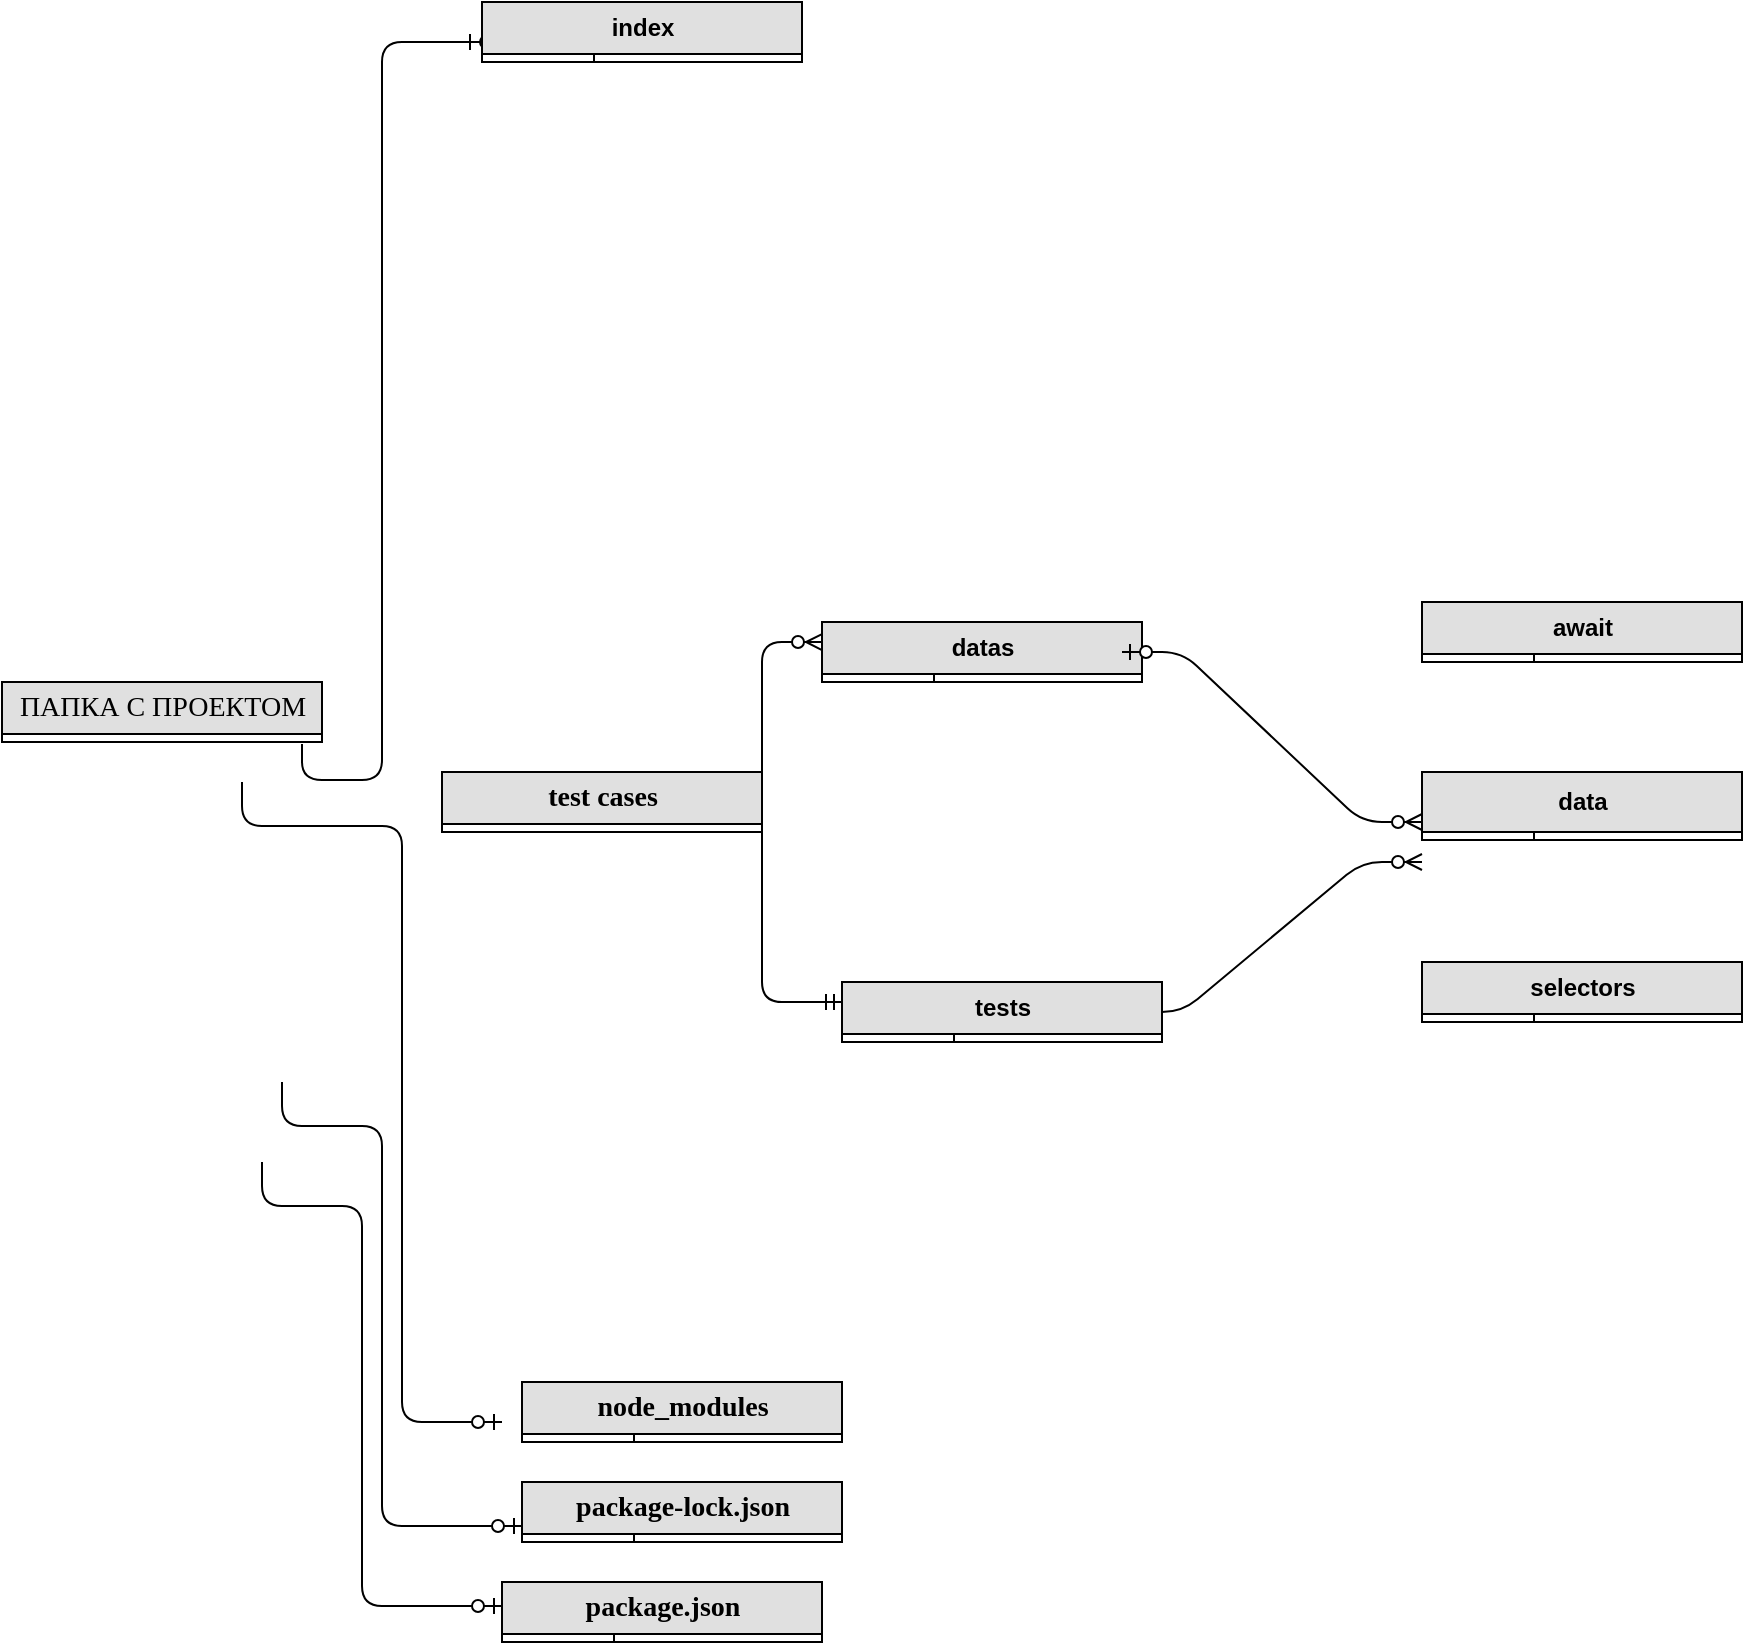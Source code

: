 <mxfile version="16.0.3" type="github">
  <diagram name="Page-1" id="e56a1550-8fbb-45ad-956c-1786394a9013">
    <mxGraphModel dx="1350" dy="800" grid="1" gridSize="10" guides="1" tooltips="1" connect="1" arrows="1" fold="1" page="1" pageScale="1" pageWidth="1100" pageHeight="850" background="none" math="0" shadow="0">
      <root>
        <mxCell id="0" />
        <mxCell id="1" parent="0" />
        <mxCell id="2e49270ec7c68f3f-1" value="&lt;b&gt;test cases&lt;/b&gt;" style="swimlane;html=1;fontStyle=0;childLayout=stackLayout;horizontal=1;startSize=26;fillColor=#e0e0e0;horizontalStack=0;resizeParent=1;resizeLast=0;collapsible=1;marginBottom=0;swimlaneFillColor=#ffffff;align=center;rounded=0;shadow=0;comic=0;labelBackgroundColor=none;strokeWidth=1;fontFamily=Verdana;fontSize=14" parent="1" vertex="1">
          <mxGeometry x="240" y="395" width="160" height="30" as="geometry" />
        </mxCell>
        <mxCell id="2e49270ec7c68f3f-58" value="" style="edgeStyle=orthogonalEdgeStyle;html=1;endArrow=ERzeroToMany;startArrow=ERmandOne;labelBackgroundColor=none;fontFamily=Verdana;fontSize=14;entryX=0;entryY=0.308;entryPerimeter=0;exitX=0;exitY=0.5;" parent="1" edge="1">
          <mxGeometry width="100" height="100" relative="1" as="geometry">
            <mxPoint x="440" y="510" as="sourcePoint" />
            <mxPoint x="430" y="330.008" as="targetPoint" />
            <Array as="points">
              <mxPoint x="400" y="510" />
              <mxPoint x="400" y="330" />
            </Array>
          </mxGeometry>
        </mxCell>
        <mxCell id="2e49270ec7c68f3f-63" value="" style="edgeStyle=entityRelationEdgeStyle;html=1;endArrow=ERzeroToMany;startArrow=ERzeroToOne;labelBackgroundColor=none;fontFamily=Verdana;fontSize=14;exitX=1;exitY=0.5;" parent="1" edge="1">
          <mxGeometry width="100" height="100" relative="1" as="geometry">
            <mxPoint x="580" y="515" as="sourcePoint" />
            <mxPoint x="730" y="440" as="targetPoint" />
          </mxGeometry>
        </mxCell>
        <mxCell id="2e49270ec7c68f3f-80" value="ПАПКА С ПРОЕКТОМ" style="swimlane;html=1;fontStyle=0;childLayout=stackLayout;horizontal=1;startSize=26;fillColor=#e0e0e0;horizontalStack=0;resizeParent=1;resizeLast=0;collapsible=1;marginBottom=0;swimlaneFillColor=#ffffff;align=center;rounded=0;shadow=0;comic=0;labelBackgroundColor=none;strokeWidth=1;fontFamily=Verdana;fontSize=14" parent="1" vertex="1">
          <mxGeometry x="20" y="350" width="160" height="30" as="geometry" />
        </mxCell>
        <mxCell id="2e49270ec7c68f3f-91" value="" style="edgeStyle=orthogonalEdgeStyle;html=1;endArrow=ERzeroToOne;endFill=1;labelBackgroundColor=none;fontFamily=Verdana;fontSize=14;exitX=1;exitY=0.5;" parent="1" edge="1">
          <mxGeometry width="100" height="100" relative="1" as="geometry">
            <mxPoint x="170" y="381" as="sourcePoint" />
            <mxPoint x="250" y="30" as="targetPoint" />
            <Array as="points">
              <mxPoint x="170" y="399" />
              <mxPoint x="210" y="399" />
              <mxPoint x="210" y="30" />
              <mxPoint x="290" y="30" />
            </Array>
          </mxGeometry>
        </mxCell>
        <mxCell id="2e49270ec7c68f3f-92" value="" style="edgeStyle=orthogonalEdgeStyle;html=1;endArrow=ERzeroToOne;endFill=1;labelBackgroundColor=none;fontFamily=Verdana;fontSize=14;entryX=0;entryY=0.5;exitX=1;exitY=0.5;" parent="1" edge="1">
          <mxGeometry width="100" height="100" relative="1" as="geometry">
            <mxPoint x="150" y="590" as="sourcePoint" />
            <mxPoint x="270" y="812" as="targetPoint" />
            <Array as="points">
              <mxPoint x="200" y="612" />
              <mxPoint x="200" y="812" />
            </Array>
          </mxGeometry>
        </mxCell>
        <mxCell id="5_Ihf_zHRVemHmPZ1YKh-1" value="&lt;span style=&quot;font-family: &amp;#34;helvetica&amp;#34; ; font-size: 12px ; font-weight: 700 ; text-align: left&quot;&gt;index&lt;/span&gt;" style="swimlane;html=1;fontStyle=0;childLayout=stackLayout;horizontal=1;startSize=26;fillColor=#e0e0e0;horizontalStack=0;resizeParent=1;resizeLast=0;collapsible=1;marginBottom=0;swimlaneFillColor=#ffffff;align=center;rounded=0;shadow=0;comic=0;labelBackgroundColor=none;strokeWidth=1;fontFamily=Verdana;fontSize=14" vertex="1" parent="1">
          <mxGeometry x="260" y="10" width="160" height="30" as="geometry" />
        </mxCell>
        <mxCell id="5_Ihf_zHRVemHmPZ1YKh-2" value="" style="shape=partialRectangle;top=0;left=0;right=0;bottom=0;html=1;align=left;verticalAlign=middle;fillColor=none;spacingLeft=60;spacingRight=4;whiteSpace=wrap;overflow=hidden;rotatable=0;points=[[0,0.5],[1,0.5]];portConstraint=eastwest;dropTarget=0;fontStyle=5;" vertex="1" parent="5_Ihf_zHRVemHmPZ1YKh-1">
          <mxGeometry y="26" width="160" height="4" as="geometry" />
        </mxCell>
        <mxCell id="5_Ihf_zHRVemHmPZ1YKh-3" value="" style="shape=partialRectangle;fontStyle=1;top=0;left=0;bottom=0;html=1;fillColor=none;align=left;verticalAlign=middle;spacingLeft=4;spacingRight=4;whiteSpace=wrap;overflow=hidden;rotatable=0;points=[];portConstraint=eastwest;part=1;" vertex="1" connectable="0" parent="5_Ihf_zHRVemHmPZ1YKh-2">
          <mxGeometry width="56" height="4" as="geometry" />
        </mxCell>
        <mxCell id="5_Ihf_zHRVemHmPZ1YKh-4" value="&lt;b&gt;node_modules&lt;/b&gt;" style="swimlane;html=1;fontStyle=0;childLayout=stackLayout;horizontal=1;startSize=26;fillColor=#e0e0e0;horizontalStack=0;resizeParent=1;resizeLast=0;collapsible=1;marginBottom=0;swimlaneFillColor=#ffffff;align=center;rounded=0;shadow=0;comic=0;labelBackgroundColor=none;strokeWidth=1;fontFamily=Verdana;fontSize=14" vertex="1" parent="1">
          <mxGeometry x="280" y="700" width="160" height="30" as="geometry" />
        </mxCell>
        <mxCell id="5_Ihf_zHRVemHmPZ1YKh-5" value="" style="shape=partialRectangle;top=0;left=0;right=0;bottom=0;html=1;align=left;verticalAlign=middle;fillColor=none;spacingLeft=60;spacingRight=4;whiteSpace=wrap;overflow=hidden;rotatable=0;points=[[0,0.5],[1,0.5]];portConstraint=eastwest;dropTarget=0;fontStyle=5;" vertex="1" parent="5_Ihf_zHRVemHmPZ1YKh-4">
          <mxGeometry y="26" width="160" height="4" as="geometry" />
        </mxCell>
        <mxCell id="5_Ihf_zHRVemHmPZ1YKh-6" value="" style="shape=partialRectangle;fontStyle=1;top=0;left=0;bottom=0;html=1;fillColor=none;align=left;verticalAlign=middle;spacingLeft=4;spacingRight=4;whiteSpace=wrap;overflow=hidden;rotatable=0;points=[];portConstraint=eastwest;part=1;" vertex="1" connectable="0" parent="5_Ihf_zHRVemHmPZ1YKh-5">
          <mxGeometry width="56" height="4" as="geometry" />
        </mxCell>
        <mxCell id="5_Ihf_zHRVemHmPZ1YKh-7" value="&lt;b&gt;package-lock.json&lt;/b&gt;" style="swimlane;html=1;fontStyle=0;childLayout=stackLayout;horizontal=1;startSize=26;fillColor=#e0e0e0;horizontalStack=0;resizeParent=1;resizeLast=0;collapsible=1;marginBottom=0;swimlaneFillColor=#ffffff;align=center;rounded=0;shadow=0;comic=0;labelBackgroundColor=none;strokeWidth=1;fontFamily=Verdana;fontSize=14" vertex="1" parent="1">
          <mxGeometry x="280" y="750" width="160" height="30" as="geometry" />
        </mxCell>
        <mxCell id="5_Ihf_zHRVemHmPZ1YKh-8" value="" style="shape=partialRectangle;top=0;left=0;right=0;bottom=0;html=1;align=left;verticalAlign=middle;fillColor=none;spacingLeft=60;spacingRight=4;whiteSpace=wrap;overflow=hidden;rotatable=0;points=[[0,0.5],[1,0.5]];portConstraint=eastwest;dropTarget=0;fontStyle=5;" vertex="1" parent="5_Ihf_zHRVemHmPZ1YKh-7">
          <mxGeometry y="26" width="160" height="4" as="geometry" />
        </mxCell>
        <mxCell id="5_Ihf_zHRVemHmPZ1YKh-9" value="" style="shape=partialRectangle;fontStyle=1;top=0;left=0;bottom=0;html=1;fillColor=none;align=left;verticalAlign=middle;spacingLeft=4;spacingRight=4;whiteSpace=wrap;overflow=hidden;rotatable=0;points=[];portConstraint=eastwest;part=1;" vertex="1" connectable="0" parent="5_Ihf_zHRVemHmPZ1YKh-8">
          <mxGeometry width="56" height="4" as="geometry" />
        </mxCell>
        <mxCell id="5_Ihf_zHRVemHmPZ1YKh-10" value="&lt;b&gt;package.json&lt;/b&gt;" style="swimlane;html=1;fontStyle=0;childLayout=stackLayout;horizontal=1;startSize=26;fillColor=#e0e0e0;horizontalStack=0;resizeParent=1;resizeLast=0;collapsible=1;marginBottom=0;swimlaneFillColor=#ffffff;align=center;rounded=0;shadow=0;comic=0;labelBackgroundColor=none;strokeWidth=1;fontFamily=Verdana;fontSize=14" vertex="1" parent="1">
          <mxGeometry x="270" y="800" width="160" height="30" as="geometry" />
        </mxCell>
        <mxCell id="5_Ihf_zHRVemHmPZ1YKh-11" value="" style="shape=partialRectangle;top=0;left=0;right=0;bottom=0;html=1;align=left;verticalAlign=middle;fillColor=none;spacingLeft=60;spacingRight=4;whiteSpace=wrap;overflow=hidden;rotatable=0;points=[[0,0.5],[1,0.5]];portConstraint=eastwest;dropTarget=0;fontStyle=5;" vertex="1" parent="5_Ihf_zHRVemHmPZ1YKh-10">
          <mxGeometry y="26" width="160" height="4" as="geometry" />
        </mxCell>
        <mxCell id="5_Ihf_zHRVemHmPZ1YKh-12" value="" style="shape=partialRectangle;fontStyle=1;top=0;left=0;bottom=0;html=1;fillColor=none;align=left;verticalAlign=middle;spacingLeft=4;spacingRight=4;whiteSpace=wrap;overflow=hidden;rotatable=0;points=[];portConstraint=eastwest;part=1;" vertex="1" connectable="0" parent="5_Ihf_zHRVemHmPZ1YKh-11">
          <mxGeometry width="56" height="4" as="geometry" />
        </mxCell>
        <mxCell id="5_Ihf_zHRVemHmPZ1YKh-16" value="" style="edgeStyle=orthogonalEdgeStyle;html=1;endArrow=ERzeroToOne;endFill=1;labelBackgroundColor=none;fontFamily=Verdana;fontSize=14;entryX=0;entryY=0.5;exitX=1;exitY=0.5;" edge="1" parent="1">
          <mxGeometry width="100" height="100" relative="1" as="geometry">
            <mxPoint x="160" y="550" as="sourcePoint" />
            <mxPoint x="280" y="772" as="targetPoint" />
            <Array as="points">
              <mxPoint x="210" y="572" />
              <mxPoint x="210" y="772" />
            </Array>
          </mxGeometry>
        </mxCell>
        <mxCell id="5_Ihf_zHRVemHmPZ1YKh-17" value="" style="edgeStyle=orthogonalEdgeStyle;html=1;endArrow=ERzeroToOne;endFill=1;labelBackgroundColor=none;fontFamily=Verdana;fontSize=14;exitX=1;exitY=0.5;" edge="1" parent="1">
          <mxGeometry width="100" height="100" relative="1" as="geometry">
            <mxPoint x="140" y="400" as="sourcePoint" />
            <mxPoint x="270" y="720" as="targetPoint" />
            <Array as="points">
              <mxPoint x="140" y="422" />
              <mxPoint x="220" y="422" />
              <mxPoint x="220" y="720" />
              <mxPoint x="260" y="720" />
            </Array>
          </mxGeometry>
        </mxCell>
        <mxCell id="5_Ihf_zHRVemHmPZ1YKh-18" value="&lt;span style=&quot;font-family: &amp;#34;helvetica&amp;#34; ; font-size: 12px ; font-weight: 700 ; text-align: left&quot;&gt;datas&lt;/span&gt;" style="swimlane;html=1;fontStyle=0;childLayout=stackLayout;horizontal=1;startSize=26;fillColor=#e0e0e0;horizontalStack=0;resizeParent=1;resizeLast=0;collapsible=1;marginBottom=0;swimlaneFillColor=#ffffff;align=center;rounded=0;shadow=0;comic=0;labelBackgroundColor=none;strokeWidth=1;fontFamily=Verdana;fontSize=14" vertex="1" parent="1">
          <mxGeometry x="430" y="320" width="160" height="30" as="geometry" />
        </mxCell>
        <mxCell id="5_Ihf_zHRVemHmPZ1YKh-19" value="" style="shape=partialRectangle;top=0;left=0;right=0;bottom=0;html=1;align=left;verticalAlign=middle;fillColor=none;spacingLeft=60;spacingRight=4;whiteSpace=wrap;overflow=hidden;rotatable=0;points=[[0,0.5],[1,0.5]];portConstraint=eastwest;dropTarget=0;fontStyle=5;" vertex="1" parent="5_Ihf_zHRVemHmPZ1YKh-18">
          <mxGeometry y="26" width="160" height="4" as="geometry" />
        </mxCell>
        <mxCell id="5_Ihf_zHRVemHmPZ1YKh-20" value="" style="shape=partialRectangle;fontStyle=1;top=0;left=0;bottom=0;html=1;fillColor=none;align=left;verticalAlign=middle;spacingLeft=4;spacingRight=4;whiteSpace=wrap;overflow=hidden;rotatable=0;points=[];portConstraint=eastwest;part=1;" vertex="1" connectable="0" parent="5_Ihf_zHRVemHmPZ1YKh-19">
          <mxGeometry width="56" height="4" as="geometry" />
        </mxCell>
        <mxCell id="5_Ihf_zHRVemHmPZ1YKh-21" value="&lt;span style=&quot;font-family: &amp;#34;helvetica&amp;#34; ; font-size: 12px ; font-weight: 700 ; text-align: left&quot;&gt;tests&lt;/span&gt;" style="swimlane;html=1;fontStyle=0;childLayout=stackLayout;horizontal=1;startSize=26;fillColor=#e0e0e0;horizontalStack=0;resizeParent=1;resizeLast=0;collapsible=1;marginBottom=0;swimlaneFillColor=#ffffff;align=center;rounded=0;shadow=0;comic=0;labelBackgroundColor=none;strokeWidth=1;fontFamily=Verdana;fontSize=14" vertex="1" parent="1">
          <mxGeometry x="440" y="500" width="160" height="30" as="geometry" />
        </mxCell>
        <mxCell id="5_Ihf_zHRVemHmPZ1YKh-22" value="" style="shape=partialRectangle;top=0;left=0;right=0;bottom=0;html=1;align=left;verticalAlign=middle;fillColor=none;spacingLeft=60;spacingRight=4;whiteSpace=wrap;overflow=hidden;rotatable=0;points=[[0,0.5],[1,0.5]];portConstraint=eastwest;dropTarget=0;fontStyle=5;" vertex="1" parent="5_Ihf_zHRVemHmPZ1YKh-21">
          <mxGeometry y="26" width="160" height="4" as="geometry" />
        </mxCell>
        <mxCell id="5_Ihf_zHRVemHmPZ1YKh-23" value="" style="shape=partialRectangle;fontStyle=1;top=0;left=0;bottom=0;html=1;fillColor=none;align=left;verticalAlign=middle;spacingLeft=4;spacingRight=4;whiteSpace=wrap;overflow=hidden;rotatable=0;points=[];portConstraint=eastwest;part=1;" vertex="1" connectable="0" parent="5_Ihf_zHRVemHmPZ1YKh-22">
          <mxGeometry width="56" height="4" as="geometry" />
        </mxCell>
        <mxCell id="5_Ihf_zHRVemHmPZ1YKh-25" value="" style="edgeStyle=entityRelationEdgeStyle;html=1;endArrow=ERzeroToMany;startArrow=ERzeroToOne;labelBackgroundColor=none;fontFamily=Verdana;fontSize=14;exitX=1;exitY=0.5;jumpSize=2;" edge="1" parent="1">
          <mxGeometry width="100" height="100" relative="1" as="geometry">
            <mxPoint x="580" y="335" as="sourcePoint" />
            <mxPoint x="730" y="420" as="targetPoint" />
          </mxGeometry>
        </mxCell>
        <mxCell id="5_Ihf_zHRVemHmPZ1YKh-26" value="&lt;span style=&quot;font-family: &amp;#34;helvetica&amp;#34; ; font-size: 12px ; font-weight: 700 ; text-align: left&quot;&gt;await&lt;/span&gt;" style="swimlane;html=1;fontStyle=0;childLayout=stackLayout;horizontal=1;startSize=26;fillColor=#e0e0e0;horizontalStack=0;resizeParent=1;resizeLast=0;collapsible=1;marginBottom=0;swimlaneFillColor=#ffffff;align=center;rounded=0;shadow=0;comic=0;labelBackgroundColor=none;strokeWidth=1;fontFamily=Verdana;fontSize=14" vertex="1" parent="1">
          <mxGeometry x="730" y="310" width="160" height="30" as="geometry" />
        </mxCell>
        <mxCell id="5_Ihf_zHRVemHmPZ1YKh-27" value="" style="shape=partialRectangle;top=0;left=0;right=0;bottom=0;html=1;align=left;verticalAlign=middle;fillColor=none;spacingLeft=60;spacingRight=4;whiteSpace=wrap;overflow=hidden;rotatable=0;points=[[0,0.5],[1,0.5]];portConstraint=eastwest;dropTarget=0;fontStyle=5;" vertex="1" parent="5_Ihf_zHRVemHmPZ1YKh-26">
          <mxGeometry y="26" width="160" height="4" as="geometry" />
        </mxCell>
        <mxCell id="5_Ihf_zHRVemHmPZ1YKh-28" value="" style="shape=partialRectangle;fontStyle=1;top=0;left=0;bottom=0;html=1;fillColor=none;align=left;verticalAlign=middle;spacingLeft=4;spacingRight=4;whiteSpace=wrap;overflow=hidden;rotatable=0;points=[];portConstraint=eastwest;part=1;" vertex="1" connectable="0" parent="5_Ihf_zHRVemHmPZ1YKh-27">
          <mxGeometry width="56" height="4" as="geometry" />
        </mxCell>
        <mxCell id="5_Ihf_zHRVemHmPZ1YKh-29" value="&lt;span style=&quot;font-family: &amp;#34;helvetica&amp;#34; ; font-size: 12px ; font-weight: 700 ; text-align: left&quot;&gt;data&lt;/span&gt;" style="swimlane;html=1;fontStyle=0;childLayout=stackLayout;horizontal=1;startSize=30;fillColor=#e0e0e0;horizontalStack=0;resizeParent=1;resizeLast=0;collapsible=1;marginBottom=0;swimlaneFillColor=#ffffff;align=center;rounded=0;shadow=0;comic=0;labelBackgroundColor=none;strokeWidth=1;fontFamily=Verdana;fontSize=14" vertex="1" parent="1">
          <mxGeometry x="730" y="395" width="160" height="34" as="geometry" />
        </mxCell>
        <mxCell id="5_Ihf_zHRVemHmPZ1YKh-30" value="" style="shape=partialRectangle;top=0;left=0;right=0;bottom=0;html=1;align=left;verticalAlign=middle;fillColor=none;spacingLeft=60;spacingRight=4;whiteSpace=wrap;overflow=hidden;rotatable=0;points=[[0,0.5],[1,0.5]];portConstraint=eastwest;dropTarget=0;fontStyle=5;" vertex="1" parent="5_Ihf_zHRVemHmPZ1YKh-29">
          <mxGeometry y="30" width="160" height="4" as="geometry" />
        </mxCell>
        <mxCell id="5_Ihf_zHRVemHmPZ1YKh-31" value="" style="shape=partialRectangle;fontStyle=1;top=0;left=0;bottom=0;html=1;fillColor=none;align=left;verticalAlign=middle;spacingLeft=4;spacingRight=4;whiteSpace=wrap;overflow=hidden;rotatable=0;points=[];portConstraint=eastwest;part=1;" vertex="1" connectable="0" parent="5_Ihf_zHRVemHmPZ1YKh-30">
          <mxGeometry width="56" height="4" as="geometry" />
        </mxCell>
        <mxCell id="5_Ihf_zHRVemHmPZ1YKh-32" value="&lt;span style=&quot;font-family: &amp;#34;helvetica&amp;#34; ; font-size: 12px ; font-weight: 700 ; text-align: left&quot;&gt;selectors&lt;/span&gt;" style="swimlane;html=1;fontStyle=0;childLayout=stackLayout;horizontal=1;startSize=26;fillColor=#e0e0e0;horizontalStack=0;resizeParent=1;resizeLast=0;collapsible=1;marginBottom=0;swimlaneFillColor=#ffffff;align=center;rounded=0;shadow=0;comic=0;labelBackgroundColor=none;strokeWidth=1;fontFamily=Verdana;fontSize=14" vertex="1" parent="1">
          <mxGeometry x="730" y="490" width="160" height="30" as="geometry" />
        </mxCell>
        <mxCell id="5_Ihf_zHRVemHmPZ1YKh-33" value="" style="shape=partialRectangle;top=0;left=0;right=0;bottom=0;html=1;align=left;verticalAlign=middle;fillColor=none;spacingLeft=60;spacingRight=4;whiteSpace=wrap;overflow=hidden;rotatable=0;points=[[0,0.5],[1,0.5]];portConstraint=eastwest;dropTarget=0;fontStyle=5;" vertex="1" parent="5_Ihf_zHRVemHmPZ1YKh-32">
          <mxGeometry y="26" width="160" height="4" as="geometry" />
        </mxCell>
        <mxCell id="5_Ihf_zHRVemHmPZ1YKh-34" value="" style="shape=partialRectangle;fontStyle=1;top=0;left=0;bottom=0;html=1;fillColor=none;align=left;verticalAlign=middle;spacingLeft=4;spacingRight=4;whiteSpace=wrap;overflow=hidden;rotatable=0;points=[];portConstraint=eastwest;part=1;" vertex="1" connectable="0" parent="5_Ihf_zHRVemHmPZ1YKh-33">
          <mxGeometry width="56" height="4" as="geometry" />
        </mxCell>
      </root>
    </mxGraphModel>
  </diagram>
</mxfile>
